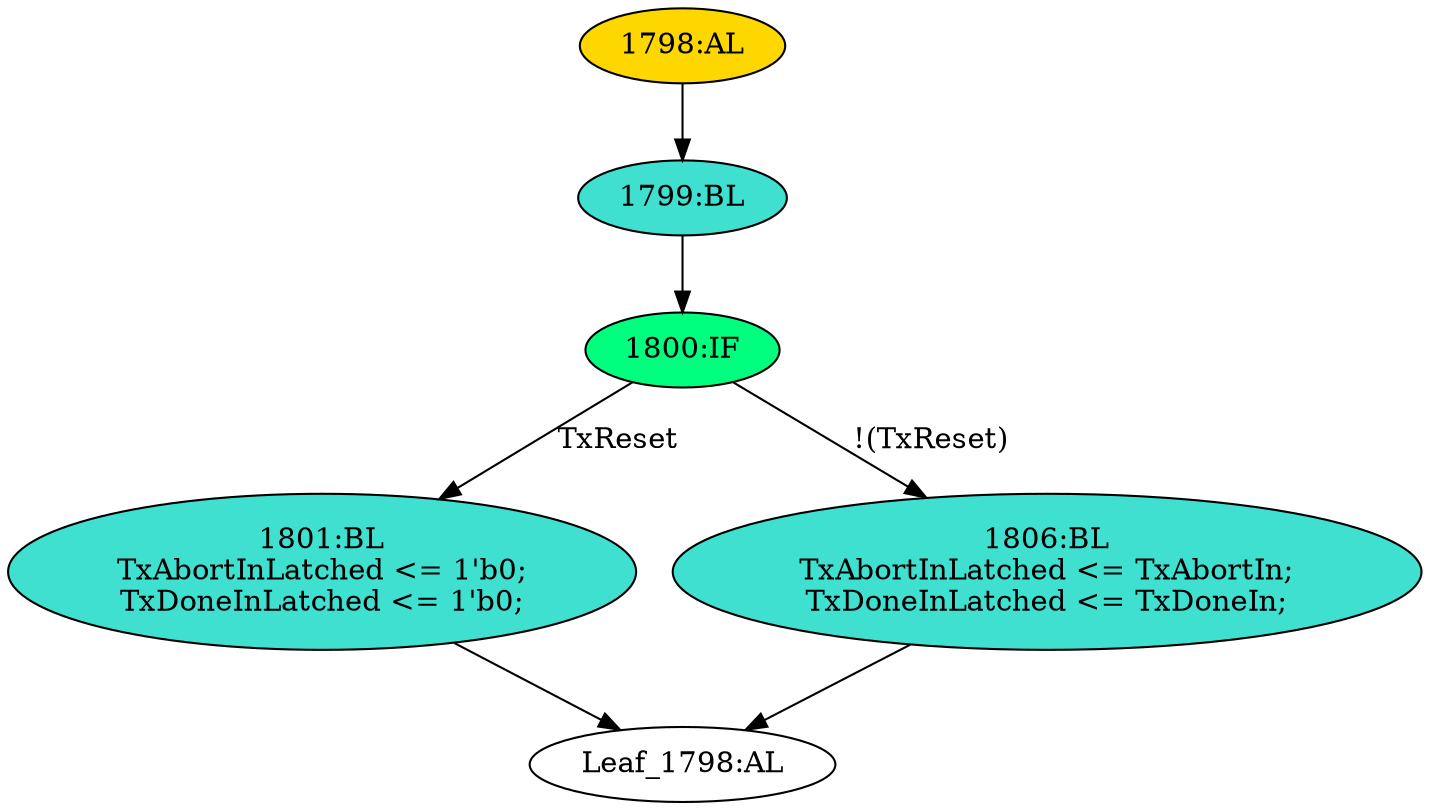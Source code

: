 strict digraph "" {
	node [label="\N"];
	"1799:BL"	 [ast="<pyverilog.vparser.ast.Block object at 0x7f37fb677ad0>",
		fillcolor=turquoise,
		label="1799:BL",
		statements="[]",
		style=filled,
		typ=Block];
	"1800:IF"	 [ast="<pyverilog.vparser.ast.IfStatement object at 0x7f37fb677210>",
		fillcolor=springgreen,
		label="1800:IF",
		statements="[]",
		style=filled,
		typ=IfStatement];
	"1799:BL" -> "1800:IF"	 [cond="[]",
		lineno=None];
	"1801:BL"	 [ast="<pyverilog.vparser.ast.Block object at 0x7f37fb674f10>",
		fillcolor=turquoise,
		label="1801:BL
TxAbortInLatched <= 1'b0;
TxDoneInLatched <= 1'b0;",
		statements="[<pyverilog.vparser.ast.NonblockingSubstitution object at 0x7f37fb674fd0>, <pyverilog.vparser.ast.NonblockingSubstitution object \
at 0x7f37fb674050>]",
		style=filled,
		typ=Block];
	"Leaf_1798:AL"	 [def_var="['TxAbortInLatched', 'TxDoneInLatched']",
		label="Leaf_1798:AL"];
	"1801:BL" -> "Leaf_1798:AL"	 [cond="[]",
		lineno=None];
	"1798:AL"	 [ast="<pyverilog.vparser.ast.Always object at 0x7f37fb670f90>",
		clk_sens=True,
		fillcolor=gold,
		label="1798:AL",
		sens="['MTxClk', 'TxReset']",
		statements="[]",
		style=filled,
		typ=Always,
		use_var="['TxDoneIn', 'TxAbortIn', 'TxReset']"];
	"1798:AL" -> "1799:BL"	 [cond="[]",
		lineno=None];
	"1800:IF" -> "1801:BL"	 [cond="['TxReset']",
		label=TxReset,
		lineno=1800];
	"1806:BL"	 [ast="<pyverilog.vparser.ast.Block object at 0x7f37fb6778d0>",
		fillcolor=turquoise,
		label="1806:BL
TxAbortInLatched <= TxAbortIn;
TxDoneInLatched <= TxDoneIn;",
		statements="[<pyverilog.vparser.ast.NonblockingSubstitution object at 0x7f37fb677110>, <pyverilog.vparser.ast.NonblockingSubstitution object \
at 0x7f37fb674e10>]",
		style=filled,
		typ=Block];
	"1800:IF" -> "1806:BL"	 [cond="['TxReset']",
		label="!(TxReset)",
		lineno=1800];
	"1806:BL" -> "Leaf_1798:AL"	 [cond="[]",
		lineno=None];
}
